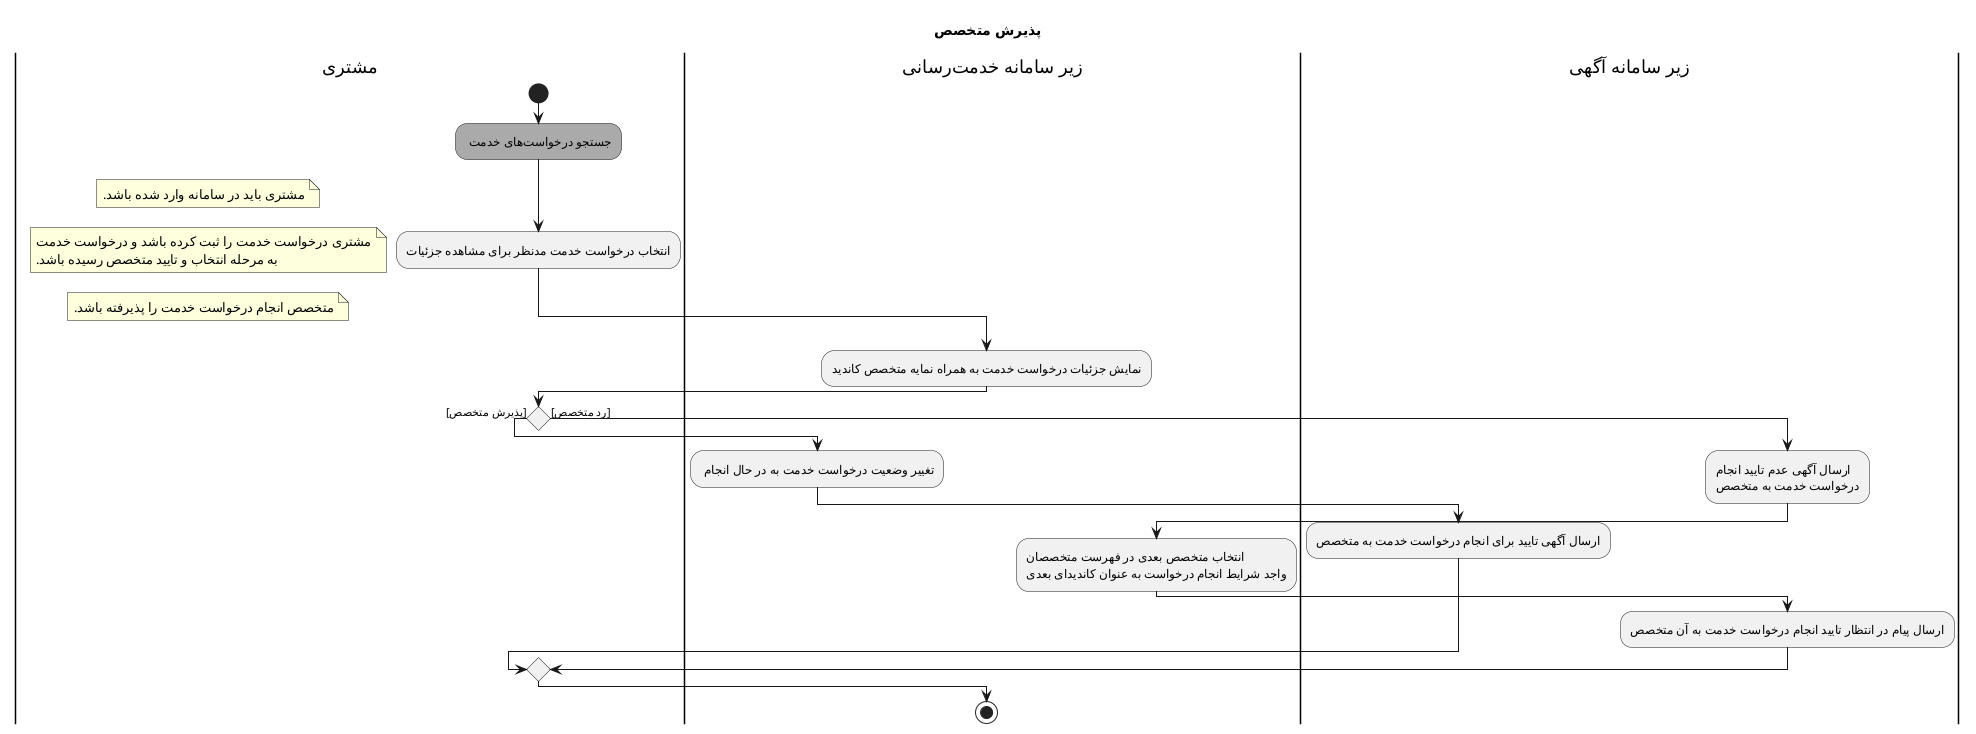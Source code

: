 @startuml CustomerAcceptSpecialist
sprite $rake [16x16/8] {
0000000000000000
0000000jj0000000
0000000jj0000000
0005555jj5555000
000jjeejjeejj000
000jj00jj00jj000
000jj00jj00jj000
0000000000000000
}
Title پذیرش متخصص
!theme _none_ 
|مشتری|
start
#AAAAAA:جستجو درخواست‌های خدمت <$rate>;
:انتخاب درخواست خدمت مدنظر برای مشاهده جزئیات;
note left: مشتری باید در سامانه وارد شده باشد.
note left: مشتری درخواست خدمت را ثبت کرده باشد و درخواست خدمت\nبه مرحله انتخاب و تایید متخصص رسیده باشد.
note left: متخصص انجام درخواست خدمت را پذیرفته باشد.
|زیر سامانه خدمت‌رسانی|
:نمایش جزئیات درخواست خدمت به همراه نمایه متخصص کاندید;
|مشتری|
if () then ([پذیرش متخصص])
|زیر سامانه خدمت‌رسانی|
:تغییر وضعیت درخواست خدمت به در حال انجام ;
|زیر سامانه آگهی|
:ارسال آگهی تایید برای انجام درخواست خدمت به متخصص;
else ([رد متخصص])
|زیر سامانه آگهی|
:ارسال آگهی عدم تایید انجام\nدرخواست خدمت به متخصص;
|زیر سامانه خدمت‌رسانی|
:انتخاب متخصص بعدی در فهرست متخصصان\nواجد شرایط انجام درخواست به عنوان کاندیدای بعدی;
|زیر سامانه آگهی|
:ارسال پیام در انتظار تایید انجام درخواست خدمت به آن متخصص;
endif
|زیر سامانه خدمت‌رسانی|
stop
@enduml
